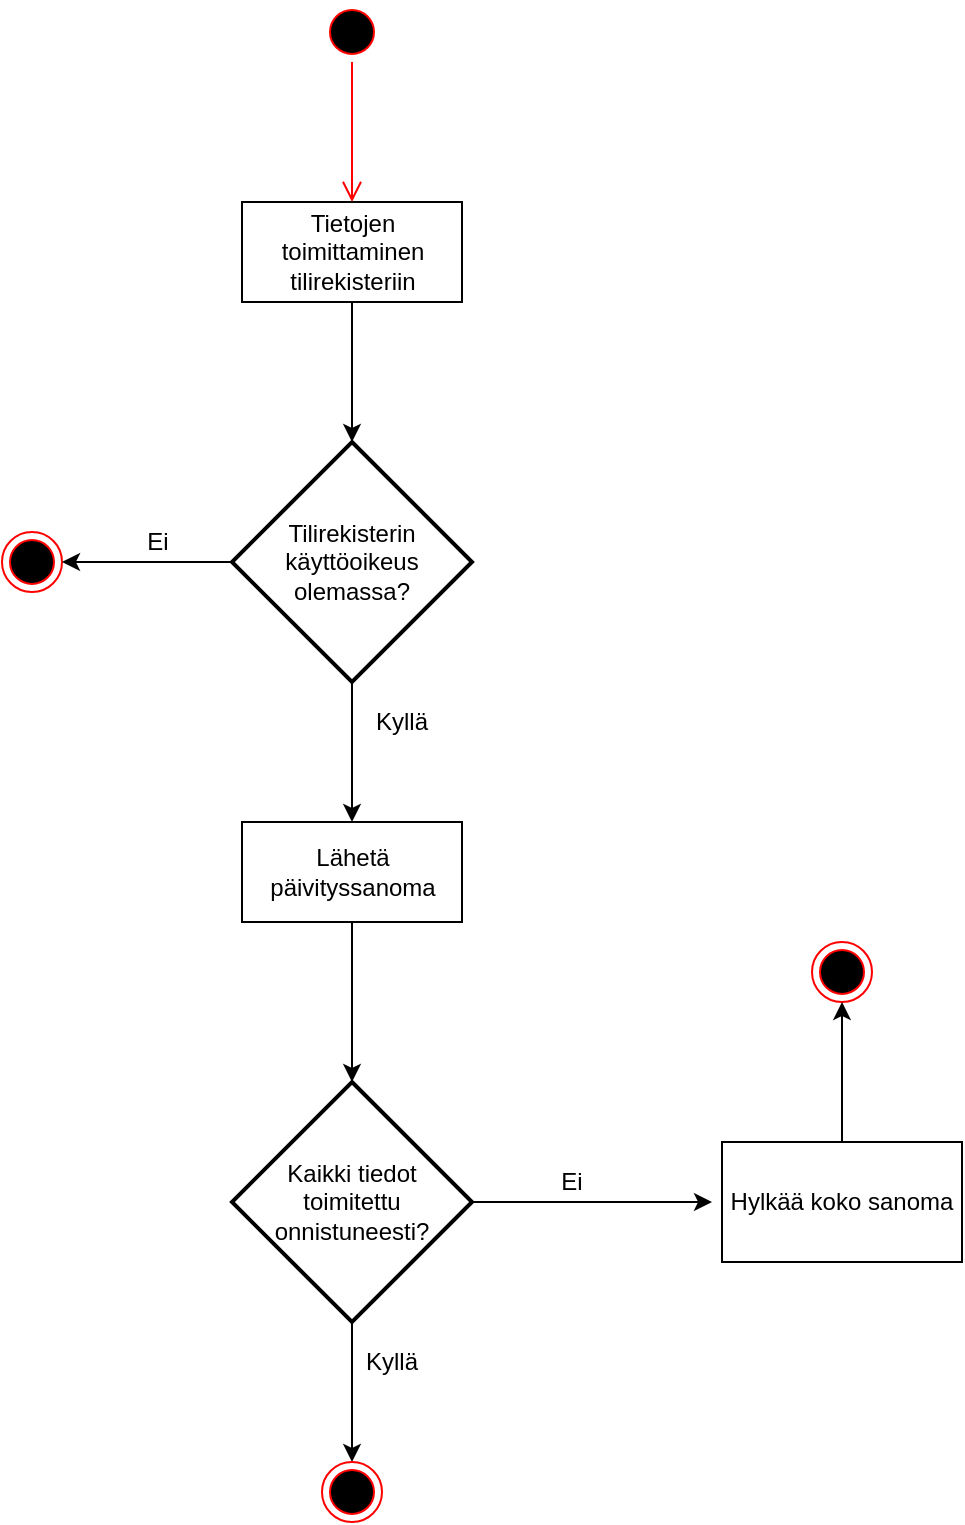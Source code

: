<mxfile version="11.2.8" type="device" pages="1"><diagram id="t_KkMEHlUit8m2WitBh-" name="Page-1"><mxGraphModel dx="1408" dy="585" grid="1" gridSize="10" guides="1" tooltips="1" connect="1" arrows="1" fold="1" page="1" pageScale="1" pageWidth="850" pageHeight="1100" math="0" shadow="0"><root><mxCell id="0"/><mxCell id="1" parent="0"/><mxCell id="oqFYIKZlfhrUgPtLVIde-1" value="" style="ellipse;html=1;shape=startState;fillColor=#000000;strokeColor=#ff0000;" parent="1" vertex="1"><mxGeometry x="330" y="40" width="30" height="30" as="geometry"/></mxCell><mxCell id="oqFYIKZlfhrUgPtLVIde-2" value="" style="edgeStyle=orthogonalEdgeStyle;html=1;verticalAlign=bottom;endArrow=open;endSize=8;strokeColor=#ff0000;entryX=0.5;entryY=0;entryDx=0;entryDy=0;" parent="1" source="oqFYIKZlfhrUgPtLVIde-1" target="oqFYIKZlfhrUgPtLVIde-3" edge="1"><mxGeometry relative="1" as="geometry"><mxPoint x="345" y="130" as="targetPoint"/></mxGeometry></mxCell><mxCell id="oqFYIKZlfhrUgPtLVIde-3" value="&lt;div&gt;Tietojen &lt;br&gt;&lt;/div&gt;&lt;div&gt;toimittaminen &lt;br&gt;&lt;/div&gt;&lt;div&gt;tilirekisteriin&lt;/div&gt;" style="html=1;" parent="1" vertex="1"><mxGeometry x="290" y="140" width="110" height="50" as="geometry"/></mxCell><mxCell id="oqFYIKZlfhrUgPtLVIde-4" value="" style="strokeWidth=2;html=1;shape=mxgraph.flowchart.decision;whiteSpace=wrap;" parent="1" vertex="1"><mxGeometry x="285" y="260" width="120" height="120" as="geometry"/></mxCell><mxCell id="oqFYIKZlfhrUgPtLVIde-5" value="" style="endArrow=classic;html=1;exitX=0.5;exitY=1;exitDx=0;exitDy=0;entryX=0.5;entryY=0;entryDx=0;entryDy=0;entryPerimeter=0;" parent="1" source="oqFYIKZlfhrUgPtLVIde-3" target="oqFYIKZlfhrUgPtLVIde-4" edge="1"><mxGeometry width="50" height="50" relative="1" as="geometry"><mxPoint x="370" y="260" as="sourcePoint"/><mxPoint x="420" y="210" as="targetPoint"/></mxGeometry></mxCell><mxCell id="oqFYIKZlfhrUgPtLVIde-6" value="" style="ellipse;html=1;shape=endState;fillColor=#000000;strokeColor=#ff0000;" parent="1" vertex="1"><mxGeometry x="170" y="305" width="30" height="30" as="geometry"/></mxCell><mxCell id="oqFYIKZlfhrUgPtLVIde-7" value="" style="endArrow=classic;html=1;exitX=0;exitY=0.5;exitDx=0;exitDy=0;exitPerimeter=0;entryX=1;entryY=0.5;entryDx=0;entryDy=0;" parent="1" source="oqFYIKZlfhrUgPtLVIde-4" target="oqFYIKZlfhrUgPtLVIde-6" edge="1"><mxGeometry width="50" height="50" relative="1" as="geometry"><mxPoint x="210" y="310" as="sourcePoint"/><mxPoint x="260" y="260" as="targetPoint"/></mxGeometry></mxCell><mxCell id="oqFYIKZlfhrUgPtLVIde-8" value="&lt;div&gt;Lähetä &lt;br&gt;&lt;/div&gt;&lt;div&gt;päivityssanoma&lt;/div&gt;" style="html=1;" parent="1" vertex="1"><mxGeometry x="290" y="450" width="110" height="50" as="geometry"/></mxCell><mxCell id="oqFYIKZlfhrUgPtLVIde-9" value="" style="endArrow=classic;html=1;exitX=0.5;exitY=1;exitDx=0;exitDy=0;exitPerimeter=0;entryX=0.5;entryY=0;entryDx=0;entryDy=0;" parent="1" source="oqFYIKZlfhrUgPtLVIde-4" target="oqFYIKZlfhrUgPtLVIde-8" edge="1"><mxGeometry width="50" height="50" relative="1" as="geometry"><mxPoint x="420" y="440" as="sourcePoint"/><mxPoint x="470" y="390" as="targetPoint"/></mxGeometry></mxCell><mxCell id="oqFYIKZlfhrUgPtLVIde-11" value="" style="strokeWidth=2;html=1;shape=mxgraph.flowchart.decision;whiteSpace=wrap;" parent="1" vertex="1"><mxGeometry x="285" y="580" width="120" height="120" as="geometry"/></mxCell><mxCell id="oqFYIKZlfhrUgPtLVIde-13" value="" style="endArrow=classic;html=1;exitX=0.5;exitY=1;exitDx=0;exitDy=0;exitPerimeter=0;entryX=0.5;entryY=0;entryDx=0;entryDy=0;" parent="1" source="oqFYIKZlfhrUgPtLVIde-11" edge="1"><mxGeometry width="50" height="50" relative="1" as="geometry"><mxPoint x="390" y="750" as="sourcePoint"/><mxPoint x="345" y="770" as="targetPoint"/></mxGeometry></mxCell><mxCell id="oqFYIKZlfhrUgPtLVIde-14" value="" style="endArrow=classic;html=1;exitX=0.5;exitY=1;exitDx=0;exitDy=0;entryX=0.5;entryY=0;entryDx=0;entryDy=0;entryPerimeter=0;" parent="1" source="oqFYIKZlfhrUgPtLVIde-8" target="oqFYIKZlfhrUgPtLVIde-11" edge="1"><mxGeometry width="50" height="50" relative="1" as="geometry"><mxPoint x="390" y="570" as="sourcePoint"/><mxPoint x="440" y="520" as="targetPoint"/></mxGeometry></mxCell><mxCell id="oqFYIKZlfhrUgPtLVIde-17" value="Tilirekisterin käyttöoikeus olemassa?" style="text;html=1;strokeColor=none;fillColor=none;align=center;verticalAlign=middle;whiteSpace=wrap;rounded=0;" parent="1" vertex="1"><mxGeometry x="325" y="310" width="40" height="20" as="geometry"/></mxCell><mxCell id="oqFYIKZlfhrUgPtLVIde-18" value="Kaikki tiedot toimitettu onnistuneesti?" style="text;html=1;strokeColor=none;fillColor=none;align=center;verticalAlign=middle;whiteSpace=wrap;rounded=0;" parent="1" vertex="1"><mxGeometry x="325" y="630" width="40" height="20" as="geometry"/></mxCell><mxCell id="oqFYIKZlfhrUgPtLVIde-19" value="Kyllä" style="text;html=1;strokeColor=none;fillColor=none;align=center;verticalAlign=middle;whiteSpace=wrap;rounded=0;" parent="1" vertex="1"><mxGeometry x="345" y="710" width="40" height="20" as="geometry"/></mxCell><mxCell id="oqFYIKZlfhrUgPtLVIde-25" value="" style="endArrow=classic;html=1;exitX=1;exitY=0.5;exitDx=0;exitDy=0;exitPerimeter=0;entryX=0;entryY=0.5;entryDx=0;entryDy=0;entryPerimeter=0;" parent="1" source="oqFYIKZlfhrUgPtLVIde-11" edge="1"><mxGeometry width="50" height="50" relative="1" as="geometry"><mxPoint x="400" y="640" as="sourcePoint"/><mxPoint x="525" y="640" as="targetPoint"/></mxGeometry></mxCell><mxCell id="oqFYIKZlfhrUgPtLVIde-26" value="Ei" style="text;html=1;strokeColor=none;fillColor=none;align=center;verticalAlign=middle;whiteSpace=wrap;rounded=0;" parent="1" vertex="1"><mxGeometry x="435" y="620" width="40" height="20" as="geometry"/></mxCell><mxCell id="oqFYIKZlfhrUgPtLVIde-31" value="Ei" style="text;html=1;strokeColor=none;fillColor=none;align=center;verticalAlign=middle;whiteSpace=wrap;rounded=0;" parent="1" vertex="1"><mxGeometry x="228" y="300" width="40" height="20" as="geometry"/></mxCell><mxCell id="oqFYIKZlfhrUgPtLVIde-32" value="Kyllä" style="text;html=1;strokeColor=none;fillColor=none;align=center;verticalAlign=middle;whiteSpace=wrap;rounded=0;" parent="1" vertex="1"><mxGeometry x="350" y="390" width="40" height="20" as="geometry"/></mxCell><mxCell id="oqFYIKZlfhrUgPtLVIde-36" style="edgeStyle=orthogonalEdgeStyle;rounded=0;orthogonalLoop=1;jettySize=auto;html=1;exitX=0.5;exitY=0;exitDx=0;exitDy=0;entryX=0.5;entryY=0;entryDx=0;entryDy=0;" parent="1" source="oqFYIKZlfhrUgPtLVIde-35" target="oqFYIKZlfhrUgPtLVIde-35" edge="1"><mxGeometry relative="1" as="geometry"><mxPoint x="345" y="770" as="targetPoint"/></mxGeometry></mxCell><mxCell id="oqFYIKZlfhrUgPtLVIde-35" value="" style="ellipse;html=1;shape=endState;fillColor=#000000;strokeColor=#ff0000;" parent="1" vertex="1"><mxGeometry x="330" y="770" width="30" height="30" as="geometry"/></mxCell><mxCell id="PGtCJ8XjKw9KxRxVZJZB-2" value="Hylkää koko sanoma" style="rounded=0;whiteSpace=wrap;html=1;" vertex="1" parent="1"><mxGeometry x="530" y="610" width="120" height="60" as="geometry"/></mxCell><mxCell id="PGtCJ8XjKw9KxRxVZJZB-3" value="" style="ellipse;html=1;shape=endState;fillColor=#000000;strokeColor=#ff0000;" vertex="1" parent="1"><mxGeometry x="575" y="510" width="30" height="30" as="geometry"/></mxCell><mxCell id="PGtCJ8XjKw9KxRxVZJZB-4" value="" style="endArrow=classic;html=1;exitX=0.5;exitY=0;exitDx=0;exitDy=0;" edge="1" parent="1" source="PGtCJ8XjKw9KxRxVZJZB-2"><mxGeometry width="50" height="50" relative="1" as="geometry"><mxPoint x="170" y="870" as="sourcePoint"/><mxPoint x="590" y="540" as="targetPoint"/></mxGeometry></mxCell></root></mxGraphModel></diagram></mxfile>